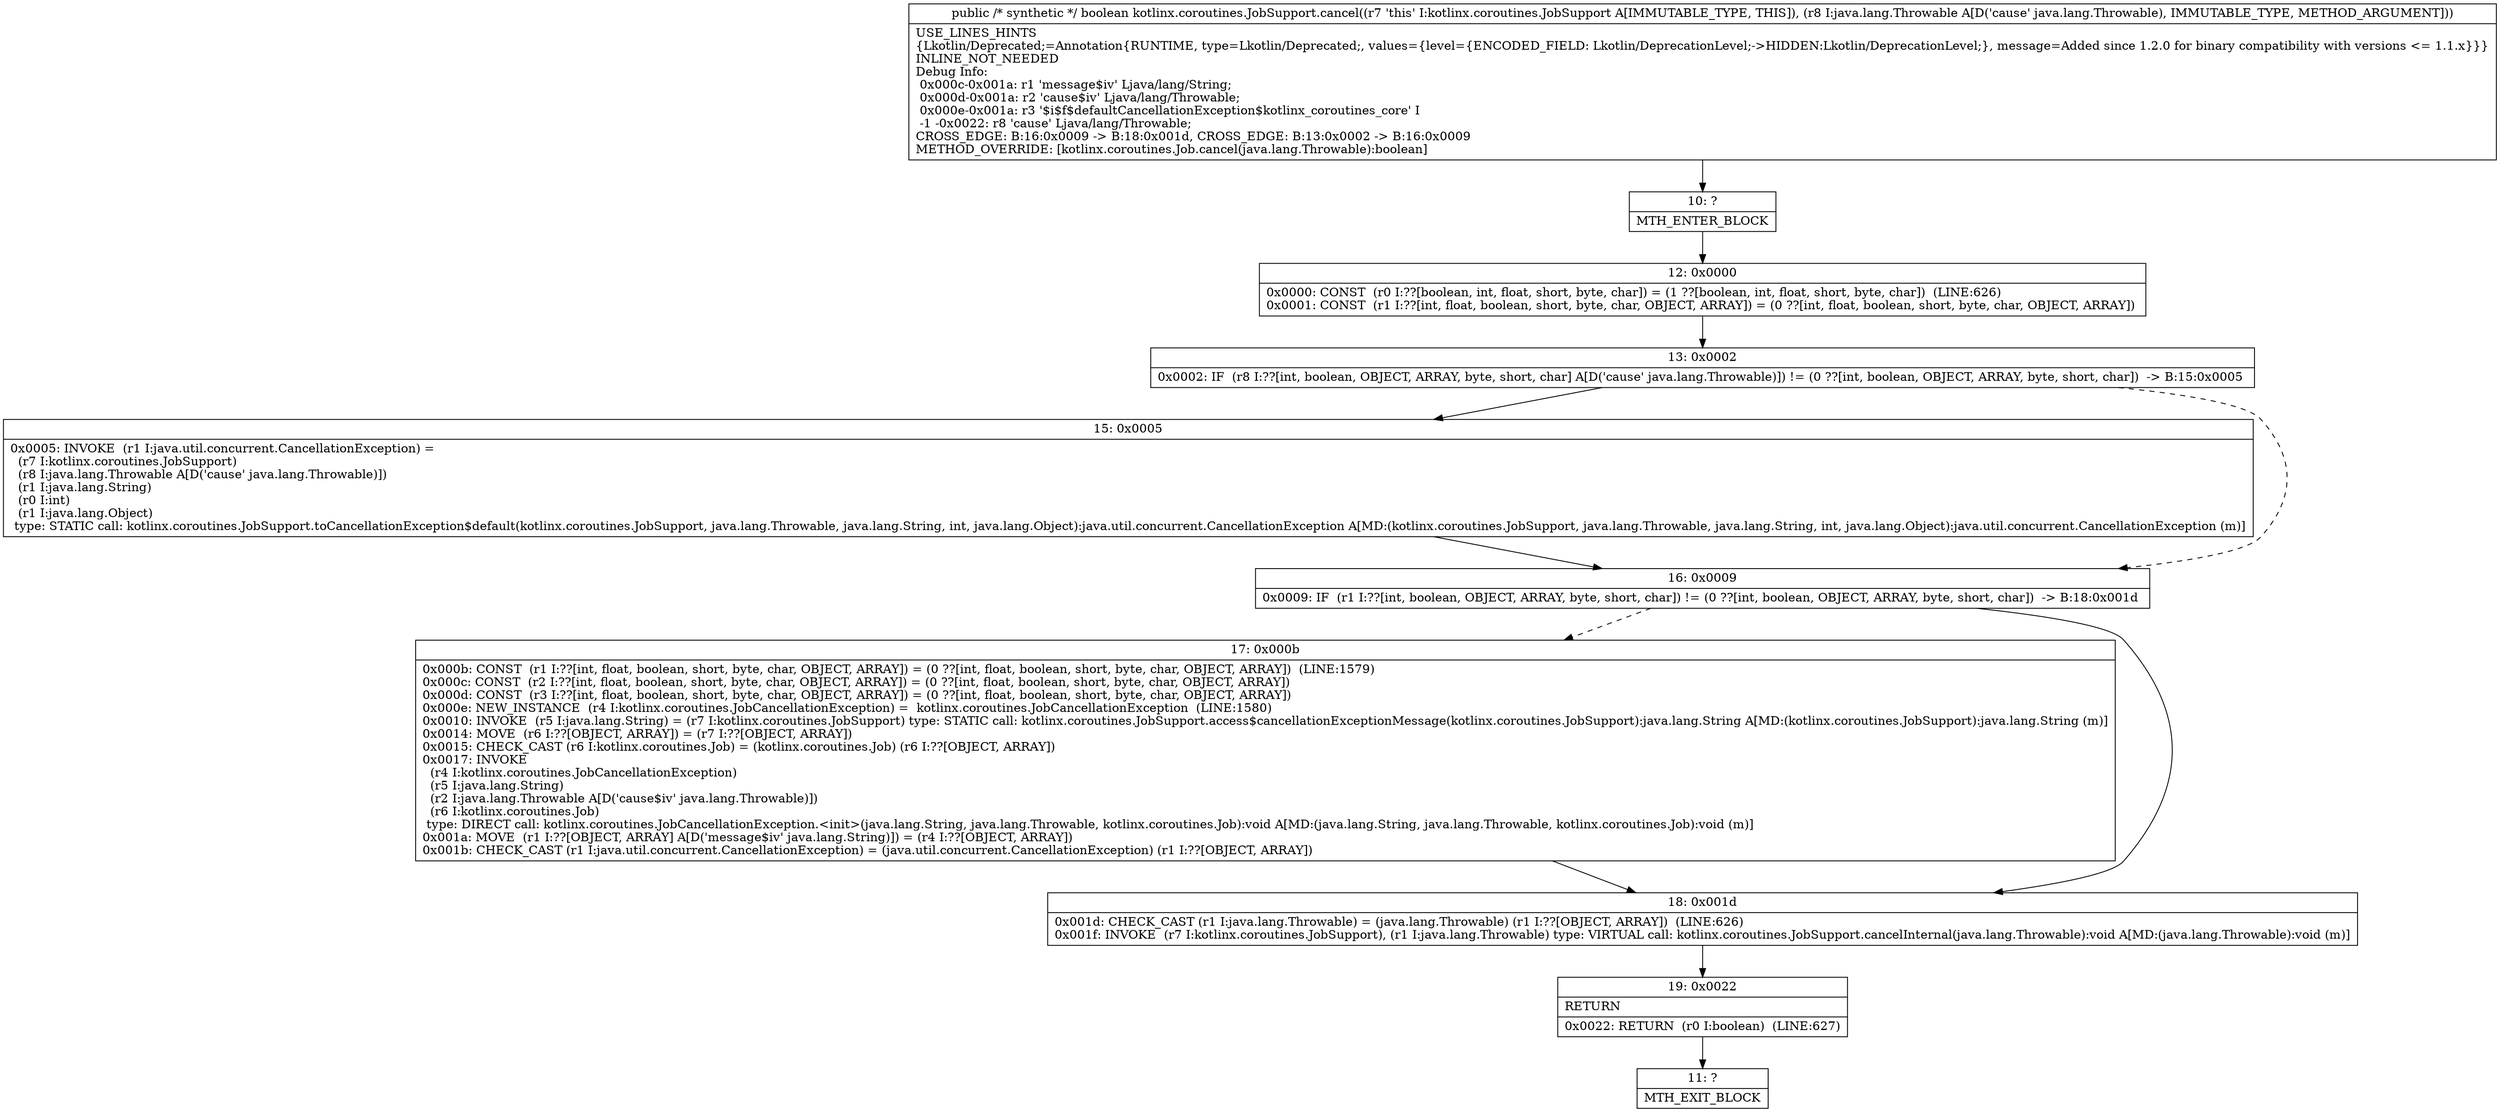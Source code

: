digraph "CFG forkotlinx.coroutines.JobSupport.cancel(Ljava\/lang\/Throwable;)Z" {
Node_10 [shape=record,label="{10\:\ ?|MTH_ENTER_BLOCK\l}"];
Node_12 [shape=record,label="{12\:\ 0x0000|0x0000: CONST  (r0 I:??[boolean, int, float, short, byte, char]) = (1 ??[boolean, int, float, short, byte, char])  (LINE:626)\l0x0001: CONST  (r1 I:??[int, float, boolean, short, byte, char, OBJECT, ARRAY]) = (0 ??[int, float, boolean, short, byte, char, OBJECT, ARRAY]) \l}"];
Node_13 [shape=record,label="{13\:\ 0x0002|0x0002: IF  (r8 I:??[int, boolean, OBJECT, ARRAY, byte, short, char] A[D('cause' java.lang.Throwable)]) != (0 ??[int, boolean, OBJECT, ARRAY, byte, short, char])  \-\> B:15:0x0005 \l}"];
Node_15 [shape=record,label="{15\:\ 0x0005|0x0005: INVOKE  (r1 I:java.util.concurrent.CancellationException) = \l  (r7 I:kotlinx.coroutines.JobSupport)\l  (r8 I:java.lang.Throwable A[D('cause' java.lang.Throwable)])\l  (r1 I:java.lang.String)\l  (r0 I:int)\l  (r1 I:java.lang.Object)\l type: STATIC call: kotlinx.coroutines.JobSupport.toCancellationException$default(kotlinx.coroutines.JobSupport, java.lang.Throwable, java.lang.String, int, java.lang.Object):java.util.concurrent.CancellationException A[MD:(kotlinx.coroutines.JobSupport, java.lang.Throwable, java.lang.String, int, java.lang.Object):java.util.concurrent.CancellationException (m)]\l}"];
Node_16 [shape=record,label="{16\:\ 0x0009|0x0009: IF  (r1 I:??[int, boolean, OBJECT, ARRAY, byte, short, char]) != (0 ??[int, boolean, OBJECT, ARRAY, byte, short, char])  \-\> B:18:0x001d \l}"];
Node_17 [shape=record,label="{17\:\ 0x000b|0x000b: CONST  (r1 I:??[int, float, boolean, short, byte, char, OBJECT, ARRAY]) = (0 ??[int, float, boolean, short, byte, char, OBJECT, ARRAY])  (LINE:1579)\l0x000c: CONST  (r2 I:??[int, float, boolean, short, byte, char, OBJECT, ARRAY]) = (0 ??[int, float, boolean, short, byte, char, OBJECT, ARRAY]) \l0x000d: CONST  (r3 I:??[int, float, boolean, short, byte, char, OBJECT, ARRAY]) = (0 ??[int, float, boolean, short, byte, char, OBJECT, ARRAY]) \l0x000e: NEW_INSTANCE  (r4 I:kotlinx.coroutines.JobCancellationException) =  kotlinx.coroutines.JobCancellationException  (LINE:1580)\l0x0010: INVOKE  (r5 I:java.lang.String) = (r7 I:kotlinx.coroutines.JobSupport) type: STATIC call: kotlinx.coroutines.JobSupport.access$cancellationExceptionMessage(kotlinx.coroutines.JobSupport):java.lang.String A[MD:(kotlinx.coroutines.JobSupport):java.lang.String (m)]\l0x0014: MOVE  (r6 I:??[OBJECT, ARRAY]) = (r7 I:??[OBJECT, ARRAY]) \l0x0015: CHECK_CAST (r6 I:kotlinx.coroutines.Job) = (kotlinx.coroutines.Job) (r6 I:??[OBJECT, ARRAY]) \l0x0017: INVOKE  \l  (r4 I:kotlinx.coroutines.JobCancellationException)\l  (r5 I:java.lang.String)\l  (r2 I:java.lang.Throwable A[D('cause$iv' java.lang.Throwable)])\l  (r6 I:kotlinx.coroutines.Job)\l type: DIRECT call: kotlinx.coroutines.JobCancellationException.\<init\>(java.lang.String, java.lang.Throwable, kotlinx.coroutines.Job):void A[MD:(java.lang.String, java.lang.Throwable, kotlinx.coroutines.Job):void (m)]\l0x001a: MOVE  (r1 I:??[OBJECT, ARRAY] A[D('message$iv' java.lang.String)]) = (r4 I:??[OBJECT, ARRAY]) \l0x001b: CHECK_CAST (r1 I:java.util.concurrent.CancellationException) = (java.util.concurrent.CancellationException) (r1 I:??[OBJECT, ARRAY]) \l}"];
Node_18 [shape=record,label="{18\:\ 0x001d|0x001d: CHECK_CAST (r1 I:java.lang.Throwable) = (java.lang.Throwable) (r1 I:??[OBJECT, ARRAY])  (LINE:626)\l0x001f: INVOKE  (r7 I:kotlinx.coroutines.JobSupport), (r1 I:java.lang.Throwable) type: VIRTUAL call: kotlinx.coroutines.JobSupport.cancelInternal(java.lang.Throwable):void A[MD:(java.lang.Throwable):void (m)]\l}"];
Node_19 [shape=record,label="{19\:\ 0x0022|RETURN\l|0x0022: RETURN  (r0 I:boolean)  (LINE:627)\l}"];
Node_11 [shape=record,label="{11\:\ ?|MTH_EXIT_BLOCK\l}"];
MethodNode[shape=record,label="{public \/* synthetic *\/ boolean kotlinx.coroutines.JobSupport.cancel((r7 'this' I:kotlinx.coroutines.JobSupport A[IMMUTABLE_TYPE, THIS]), (r8 I:java.lang.Throwable A[D('cause' java.lang.Throwable), IMMUTABLE_TYPE, METHOD_ARGUMENT]))  | USE_LINES_HINTS\l\{Lkotlin\/Deprecated;=Annotation\{RUNTIME, type=Lkotlin\/Deprecated;, values=\{level=\{ENCODED_FIELD: Lkotlin\/DeprecationLevel;\-\>HIDDEN:Lkotlin\/DeprecationLevel;\}, message=Added since 1.2.0 for binary compatibility with versions \<= 1.1.x\}\}\}\lINLINE_NOT_NEEDED\lDebug Info:\l  0x000c\-0x001a: r1 'message$iv' Ljava\/lang\/String;\l  0x000d\-0x001a: r2 'cause$iv' Ljava\/lang\/Throwable;\l  0x000e\-0x001a: r3 '$i$f$defaultCancellationException$kotlinx_coroutines_core' I\l  \-1 \-0x0022: r8 'cause' Ljava\/lang\/Throwable;\lCROSS_EDGE: B:16:0x0009 \-\> B:18:0x001d, CROSS_EDGE: B:13:0x0002 \-\> B:16:0x0009\lMETHOD_OVERRIDE: [kotlinx.coroutines.Job.cancel(java.lang.Throwable):boolean]\l}"];
MethodNode -> Node_10;Node_10 -> Node_12;
Node_12 -> Node_13;
Node_13 -> Node_15;
Node_13 -> Node_16[style=dashed];
Node_15 -> Node_16;
Node_16 -> Node_17[style=dashed];
Node_16 -> Node_18;
Node_17 -> Node_18;
Node_18 -> Node_19;
Node_19 -> Node_11;
}

